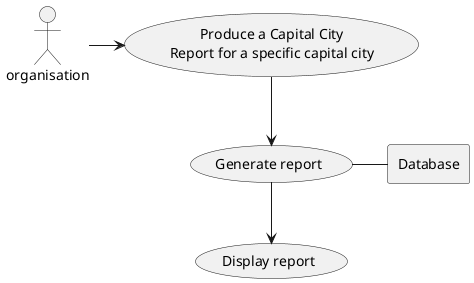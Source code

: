@startuml
'https://plantuml.com/use-case-diagram

:organisation: as User

rectangle Database

usecase UC1 as "Produce a Capital City
Report for a specific capital city"

usecase Use as "Generate report"

usecase Display as "Display report"

User -> UC1
UC1 --> Use
Use - Database
Use --> Display

@enduml